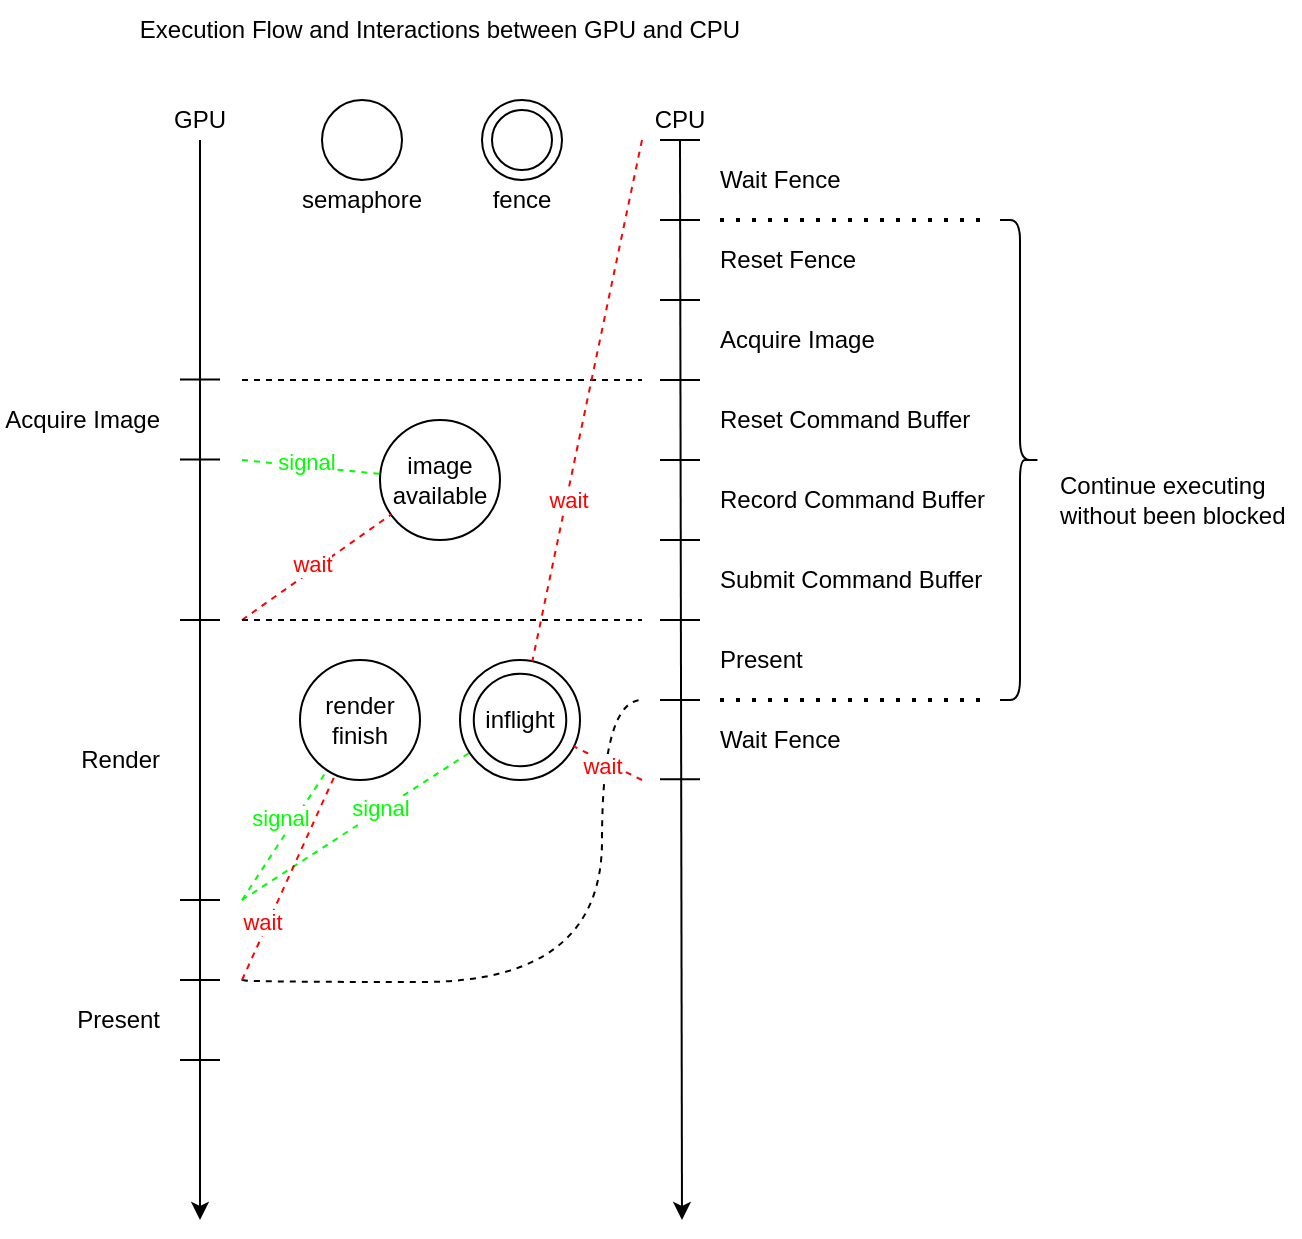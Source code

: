 <mxfile version="23.1.5" type="device">
  <diagram name="第 1 页" id="IRkyyk_fHF-KCd8XJCfB">
    <mxGraphModel dx="1185" dy="689" grid="1" gridSize="10" guides="1" tooltips="1" connect="1" arrows="1" fold="1" page="1" pageScale="1" pageWidth="827" pageHeight="1169" math="0" shadow="0">
      <root>
        <mxCell id="0" />
        <mxCell id="1" parent="0" />
        <mxCell id="SIx3slGQkptC5hwy06Qq-1" value="" style="endArrow=classic;html=1;rounded=0;endFill=1;" edge="1" parent="1">
          <mxGeometry width="50" height="50" relative="1" as="geometry">
            <mxPoint x="440" y="180" as="sourcePoint" />
            <mxPoint x="441" y="720" as="targetPoint" />
          </mxGeometry>
        </mxCell>
        <mxCell id="SIx3slGQkptC5hwy06Qq-2" value="CPU" style="text;html=1;align=center;verticalAlign=middle;whiteSpace=wrap;rounded=0;" vertex="1" parent="1">
          <mxGeometry x="420" y="160" width="40" height="20" as="geometry" />
        </mxCell>
        <mxCell id="SIx3slGQkptC5hwy06Qq-3" value="GPU" style="text;html=1;align=center;verticalAlign=middle;whiteSpace=wrap;rounded=0;" vertex="1" parent="1">
          <mxGeometry x="180" y="160" width="40" height="20" as="geometry" />
        </mxCell>
        <mxCell id="SIx3slGQkptC5hwy06Qq-4" value="" style="endArrow=classic;html=1;rounded=0;endFill=1;" edge="1" parent="1">
          <mxGeometry width="50" height="50" relative="1" as="geometry">
            <mxPoint x="200" y="180" as="sourcePoint" />
            <mxPoint x="200" y="720" as="targetPoint" />
          </mxGeometry>
        </mxCell>
        <mxCell id="SIx3slGQkptC5hwy06Qq-5" value="" style="endArrow=none;html=1;rounded=0;" edge="1" parent="1">
          <mxGeometry width="50" height="50" relative="1" as="geometry">
            <mxPoint x="430" y="180" as="sourcePoint" />
            <mxPoint x="450" y="180" as="targetPoint" />
          </mxGeometry>
        </mxCell>
        <mxCell id="SIx3slGQkptC5hwy06Qq-6" value="Wait Fence" style="text;html=1;align=left;verticalAlign=middle;whiteSpace=wrap;rounded=0;spacingLeft=8;" vertex="1" parent="1">
          <mxGeometry x="450" y="190" width="90" height="20" as="geometry" />
        </mxCell>
        <mxCell id="SIx3slGQkptC5hwy06Qq-7" value="" style="endArrow=none;html=1;rounded=0;" edge="1" parent="1">
          <mxGeometry width="50" height="50" relative="1" as="geometry">
            <mxPoint x="430" y="220" as="sourcePoint" />
            <mxPoint x="450" y="220" as="targetPoint" />
          </mxGeometry>
        </mxCell>
        <mxCell id="SIx3slGQkptC5hwy06Qq-8" value="Reset Fence" style="text;html=1;align=left;verticalAlign=middle;whiteSpace=wrap;rounded=0;spacingLeft=8;" vertex="1" parent="1">
          <mxGeometry x="450" y="230" width="90" height="20" as="geometry" />
        </mxCell>
        <mxCell id="SIx3slGQkptC5hwy06Qq-9" value="" style="endArrow=none;html=1;rounded=0;" edge="1" parent="1">
          <mxGeometry width="50" height="50" relative="1" as="geometry">
            <mxPoint x="430" y="260" as="sourcePoint" />
            <mxPoint x="450" y="260" as="targetPoint" />
          </mxGeometry>
        </mxCell>
        <mxCell id="SIx3slGQkptC5hwy06Qq-10" value="Acquire Image" style="text;html=1;align=left;verticalAlign=middle;whiteSpace=wrap;rounded=0;spacingLeft=8;" vertex="1" parent="1">
          <mxGeometry x="450" y="270" width="100" height="20" as="geometry" />
        </mxCell>
        <mxCell id="SIx3slGQkptC5hwy06Qq-13" value="" style="endArrow=none;html=1;rounded=0;" edge="1" parent="1">
          <mxGeometry width="50" height="50" relative="1" as="geometry">
            <mxPoint x="430" y="300" as="sourcePoint" />
            <mxPoint x="450" y="300" as="targetPoint" />
          </mxGeometry>
        </mxCell>
        <mxCell id="SIx3slGQkptC5hwy06Qq-14" value="Reset Command Buffer" style="text;html=1;align=left;verticalAlign=middle;whiteSpace=wrap;rounded=0;spacingLeft=8;" vertex="1" parent="1">
          <mxGeometry x="450" y="310" width="140" height="20" as="geometry" />
        </mxCell>
        <mxCell id="SIx3slGQkptC5hwy06Qq-15" value="" style="endArrow=none;html=1;rounded=0;" edge="1" parent="1">
          <mxGeometry width="50" height="50" relative="1" as="geometry">
            <mxPoint x="430" y="340" as="sourcePoint" />
            <mxPoint x="450" y="340" as="targetPoint" />
          </mxGeometry>
        </mxCell>
        <mxCell id="SIx3slGQkptC5hwy06Qq-16" value="Record Command Buffer" style="text;html=1;align=left;verticalAlign=middle;whiteSpace=wrap;rounded=0;spacingLeft=8;" vertex="1" parent="1">
          <mxGeometry x="450" y="350" width="150" height="20" as="geometry" />
        </mxCell>
        <mxCell id="SIx3slGQkptC5hwy06Qq-17" value="" style="endArrow=none;html=1;rounded=0;" edge="1" parent="1">
          <mxGeometry width="50" height="50" relative="1" as="geometry">
            <mxPoint x="430" y="380" as="sourcePoint" />
            <mxPoint x="450" y="380" as="targetPoint" />
          </mxGeometry>
        </mxCell>
        <mxCell id="SIx3slGQkptC5hwy06Qq-18" value="Submit Command Buffer" style="text;html=1;align=left;verticalAlign=middle;whiteSpace=wrap;rounded=0;spacingLeft=8;" vertex="1" parent="1">
          <mxGeometry x="450" y="390" width="150" height="20" as="geometry" />
        </mxCell>
        <mxCell id="SIx3slGQkptC5hwy06Qq-27" value="" style="shape=curlyBracket;whiteSpace=wrap;html=1;rounded=1;flipH=1;labelPosition=right;verticalLabelPosition=middle;align=left;verticalAlign=middle;" vertex="1" parent="1">
          <mxGeometry x="600" y="220" width="20" height="240" as="geometry" />
        </mxCell>
        <mxCell id="SIx3slGQkptC5hwy06Qq-28" value="Continue executing&lt;br&gt;without been blocked" style="text;html=1;align=left;verticalAlign=middle;whiteSpace=wrap;rounded=0;spacingLeft=8;" vertex="1" parent="1">
          <mxGeometry x="620" y="340" width="130" height="40" as="geometry" />
        </mxCell>
        <mxCell id="SIx3slGQkptC5hwy06Qq-31" value="image&lt;br&gt;available" style="ellipse;whiteSpace=wrap;html=1;aspect=fixed;" vertex="1" parent="1">
          <mxGeometry x="290" y="320" width="60" height="60" as="geometry" />
        </mxCell>
        <mxCell id="SIx3slGQkptC5hwy06Qq-32" value="" style="endArrow=none;html=1;rounded=0;" edge="1" parent="1">
          <mxGeometry width="50" height="50" relative="1" as="geometry">
            <mxPoint x="190" y="299.8" as="sourcePoint" />
            <mxPoint x="210" y="299.8" as="targetPoint" />
          </mxGeometry>
        </mxCell>
        <mxCell id="SIx3slGQkptC5hwy06Qq-33" value="Acquire Image" style="text;html=1;align=right;verticalAlign=middle;whiteSpace=wrap;rounded=0;spacingRight=8;" vertex="1" parent="1">
          <mxGeometry x="100" y="310" width="90" height="20" as="geometry" />
        </mxCell>
        <mxCell id="SIx3slGQkptC5hwy06Qq-34" value="" style="endArrow=none;dashed=1;html=1;rounded=0;" edge="1" parent="1">
          <mxGeometry width="50" height="50" relative="1" as="geometry">
            <mxPoint x="221" y="300" as="sourcePoint" />
            <mxPoint x="421" y="300" as="targetPoint" />
          </mxGeometry>
        </mxCell>
        <mxCell id="SIx3slGQkptC5hwy06Qq-35" value="" style="endArrow=none;html=1;rounded=0;" edge="1" parent="1">
          <mxGeometry width="50" height="50" relative="1" as="geometry">
            <mxPoint x="190" y="420" as="sourcePoint" />
            <mxPoint x="210" y="420" as="targetPoint" />
          </mxGeometry>
        </mxCell>
        <mxCell id="SIx3slGQkptC5hwy06Qq-36" value="Render" style="text;html=1;align=right;verticalAlign=middle;whiteSpace=wrap;rounded=0;spacingRight=8;" vertex="1" parent="1">
          <mxGeometry x="100" y="480" width="90" height="20" as="geometry" />
        </mxCell>
        <mxCell id="SIx3slGQkptC5hwy06Qq-37" value="" style="endArrow=none;dashed=1;html=1;rounded=0;fillColor=#d5e8d4;strokeColor=#00FF00;gradientColor=#97d077;" edge="1" parent="1" target="SIx3slGQkptC5hwy06Qq-31">
          <mxGeometry width="50" height="50" relative="1" as="geometry">
            <mxPoint x="221" y="340" as="sourcePoint" />
            <mxPoint x="431" y="270" as="targetPoint" />
          </mxGeometry>
        </mxCell>
        <mxCell id="SIx3slGQkptC5hwy06Qq-38" value="signal" style="edgeLabel;html=1;align=center;verticalAlign=middle;resizable=0;points=[];fontColor=#00FF00;" vertex="1" connectable="0" parent="SIx3slGQkptC5hwy06Qq-37">
          <mxGeometry x="0.178" relative="1" as="geometry">
            <mxPoint x="-9" y="-3" as="offset" />
          </mxGeometry>
        </mxCell>
        <mxCell id="SIx3slGQkptC5hwy06Qq-39" value="" style="endArrow=none;dashed=1;html=1;rounded=0;strokeColor=#FF0000;" edge="1" parent="1" target="SIx3slGQkptC5hwy06Qq-31">
          <mxGeometry width="50" height="50" relative="1" as="geometry">
            <mxPoint x="221" y="420" as="sourcePoint" />
            <mxPoint x="297" y="329" as="targetPoint" />
          </mxGeometry>
        </mxCell>
        <mxCell id="SIx3slGQkptC5hwy06Qq-40" value="wait" style="edgeLabel;html=1;align=center;verticalAlign=middle;resizable=0;points=[];fontColor=#FF0000;" vertex="1" connectable="0" parent="SIx3slGQkptC5hwy06Qq-39">
          <mxGeometry x="0.178" relative="1" as="geometry">
            <mxPoint x="-9" y="3" as="offset" />
          </mxGeometry>
        </mxCell>
        <mxCell id="SIx3slGQkptC5hwy06Qq-41" value="" style="endArrow=none;dashed=1;html=1;rounded=0;" edge="1" parent="1">
          <mxGeometry width="50" height="50" relative="1" as="geometry">
            <mxPoint x="221" y="420" as="sourcePoint" />
            <mxPoint x="421" y="420" as="targetPoint" />
          </mxGeometry>
        </mxCell>
        <mxCell id="SIx3slGQkptC5hwy06Qq-42" value="render&lt;br&gt;finish" style="ellipse;whiteSpace=wrap;html=1;aspect=fixed;" vertex="1" parent="1">
          <mxGeometry x="250" y="440" width="60" height="60" as="geometry" />
        </mxCell>
        <mxCell id="SIx3slGQkptC5hwy06Qq-45" value="" style="endArrow=none;html=1;rounded=0;" edge="1" parent="1">
          <mxGeometry width="50" height="50" relative="1" as="geometry">
            <mxPoint x="430" y="420" as="sourcePoint" />
            <mxPoint x="450" y="420" as="targetPoint" />
          </mxGeometry>
        </mxCell>
        <mxCell id="SIx3slGQkptC5hwy06Qq-47" value="" style="endArrow=none;dashed=1;html=1;dashPattern=1 3;strokeWidth=2;rounded=0;" edge="1" parent="1">
          <mxGeometry width="50" height="50" relative="1" as="geometry">
            <mxPoint x="460" y="220" as="sourcePoint" />
            <mxPoint x="590" y="220" as="targetPoint" />
          </mxGeometry>
        </mxCell>
        <mxCell id="SIx3slGQkptC5hwy06Qq-48" value="" style="endArrow=none;dashed=1;html=1;dashPattern=1 3;strokeWidth=2;rounded=0;" edge="1" parent="1">
          <mxGeometry width="50" height="50" relative="1" as="geometry">
            <mxPoint x="460" y="460" as="sourcePoint" />
            <mxPoint x="590" y="460" as="targetPoint" />
          </mxGeometry>
        </mxCell>
        <mxCell id="SIx3slGQkptC5hwy06Qq-49" value="" style="endArrow=none;html=1;rounded=0;" edge="1" parent="1">
          <mxGeometry width="50" height="50" relative="1" as="geometry">
            <mxPoint x="190" y="339.8" as="sourcePoint" />
            <mxPoint x="210" y="339.8" as="targetPoint" />
          </mxGeometry>
        </mxCell>
        <mxCell id="SIx3slGQkptC5hwy06Qq-50" value="" style="endArrow=none;html=1;rounded=0;" edge="1" parent="1">
          <mxGeometry width="50" height="50" relative="1" as="geometry">
            <mxPoint x="190" y="560" as="sourcePoint" />
            <mxPoint x="210" y="560" as="targetPoint" />
          </mxGeometry>
        </mxCell>
        <mxCell id="SIx3slGQkptC5hwy06Qq-51" value="" style="endArrow=none;dashed=1;html=1;rounded=0;strokeColor=#00FF00;" edge="1" parent="1" target="SIx3slGQkptC5hwy06Qq-42">
          <mxGeometry width="50" height="50" relative="1" as="geometry">
            <mxPoint x="221" y="560" as="sourcePoint" />
            <mxPoint x="292" y="362" as="targetPoint" />
          </mxGeometry>
        </mxCell>
        <mxCell id="SIx3slGQkptC5hwy06Qq-52" value="signal" style="edgeLabel;html=1;align=center;verticalAlign=middle;resizable=0;points=[];fontColor=#00FF00;" vertex="1" connectable="0" parent="SIx3slGQkptC5hwy06Qq-51">
          <mxGeometry x="0.178" relative="1" as="geometry">
            <mxPoint x="-6" y="-3" as="offset" />
          </mxGeometry>
        </mxCell>
        <mxCell id="SIx3slGQkptC5hwy06Qq-60" value="" style="endArrow=none;dashed=1;html=1;rounded=0;strokeColor=#00FF00;" edge="1" parent="1" target="SIx3slGQkptC5hwy06Qq-58">
          <mxGeometry width="50" height="50" relative="1" as="geometry">
            <mxPoint x="221" y="560" as="sourcePoint" />
            <mxPoint x="292" y="482" as="targetPoint" />
          </mxGeometry>
        </mxCell>
        <mxCell id="SIx3slGQkptC5hwy06Qq-61" value="signal" style="edgeLabel;html=1;align=center;verticalAlign=middle;resizable=0;points=[];fontColor=#00FF00;" vertex="1" connectable="0" parent="SIx3slGQkptC5hwy06Qq-60">
          <mxGeometry x="0.178" relative="1" as="geometry">
            <mxPoint x="2" y="-3" as="offset" />
          </mxGeometry>
        </mxCell>
        <mxCell id="SIx3slGQkptC5hwy06Qq-62" value="" style="group" vertex="1" connectable="0" parent="1">
          <mxGeometry x="330" y="440" width="60" height="60" as="geometry" />
        </mxCell>
        <mxCell id="SIx3slGQkptC5hwy06Qq-58" value="" style="ellipse;whiteSpace=wrap;html=1;aspect=fixed;" vertex="1" parent="SIx3slGQkptC5hwy06Qq-62">
          <mxGeometry width="60" height="60" as="geometry" />
        </mxCell>
        <mxCell id="SIx3slGQkptC5hwy06Qq-59" value="inflight" style="ellipse;whiteSpace=wrap;html=1;aspect=fixed;" vertex="1" parent="SIx3slGQkptC5hwy06Qq-62">
          <mxGeometry x="6.88" y="6.88" width="46.25" height="46.25" as="geometry" />
        </mxCell>
        <mxCell id="SIx3slGQkptC5hwy06Qq-63" value="" style="endArrow=none;html=1;rounded=0;" edge="1" parent="1">
          <mxGeometry width="50" height="50" relative="1" as="geometry">
            <mxPoint x="430" y="460" as="sourcePoint" />
            <mxPoint x="450" y="460" as="targetPoint" />
          </mxGeometry>
        </mxCell>
        <mxCell id="SIx3slGQkptC5hwy06Qq-64" value="Present" style="text;html=1;align=left;verticalAlign=middle;whiteSpace=wrap;rounded=0;spacingLeft=8;" vertex="1" parent="1">
          <mxGeometry x="450" y="430" width="150" height="20" as="geometry" />
        </mxCell>
        <mxCell id="SIx3slGQkptC5hwy06Qq-65" value="" style="endArrow=none;html=1;rounded=0;" edge="1" parent="1">
          <mxGeometry width="50" height="50" relative="1" as="geometry">
            <mxPoint x="190" y="600" as="sourcePoint" />
            <mxPoint x="210" y="600" as="targetPoint" />
          </mxGeometry>
        </mxCell>
        <mxCell id="SIx3slGQkptC5hwy06Qq-66" value="Present" style="text;html=1;align=right;verticalAlign=middle;whiteSpace=wrap;rounded=0;spacingRight=8;" vertex="1" parent="1">
          <mxGeometry x="100" y="610" width="90" height="20" as="geometry" />
        </mxCell>
        <mxCell id="SIx3slGQkptC5hwy06Qq-67" value="" style="endArrow=none;html=1;rounded=0;" edge="1" parent="1">
          <mxGeometry width="50" height="50" relative="1" as="geometry">
            <mxPoint x="190" y="640" as="sourcePoint" />
            <mxPoint x="210" y="640" as="targetPoint" />
          </mxGeometry>
        </mxCell>
        <mxCell id="SIx3slGQkptC5hwy06Qq-68" value="" style="endArrow=none;dashed=1;html=1;rounded=0;strokeColor=#FF0000;" edge="1" parent="1" target="SIx3slGQkptC5hwy06Qq-42">
          <mxGeometry width="50" height="50" relative="1" as="geometry">
            <mxPoint x="221" y="600" as="sourcePoint" />
            <mxPoint x="266" y="506" as="targetPoint" />
          </mxGeometry>
        </mxCell>
        <mxCell id="SIx3slGQkptC5hwy06Qq-69" value="wait" style="edgeLabel;html=1;align=center;verticalAlign=middle;resizable=0;points=[];fontColor=#FF0000;" vertex="1" connectable="0" parent="SIx3slGQkptC5hwy06Qq-68">
          <mxGeometry x="0.178" relative="1" as="geometry">
            <mxPoint x="-18" y="31" as="offset" />
          </mxGeometry>
        </mxCell>
        <mxCell id="SIx3slGQkptC5hwy06Qq-70" value="" style="endArrow=none;dashed=1;html=1;rounded=0;strokeColor=#FF0000;" edge="1" parent="1" target="SIx3slGQkptC5hwy06Qq-58">
          <mxGeometry width="50" height="50" relative="1" as="geometry">
            <mxPoint x="421" y="180" as="sourcePoint" />
            <mxPoint x="270" y="508" as="targetPoint" />
          </mxGeometry>
        </mxCell>
        <mxCell id="SIx3slGQkptC5hwy06Qq-71" value="wait" style="edgeLabel;html=1;align=center;verticalAlign=middle;resizable=0;points=[];fontColor=#FF0000;" vertex="1" connectable="0" parent="SIx3slGQkptC5hwy06Qq-70">
          <mxGeometry x="0.178" relative="1" as="geometry">
            <mxPoint x="-5" y="26" as="offset" />
          </mxGeometry>
        </mxCell>
        <mxCell id="SIx3slGQkptC5hwy06Qq-73" value="" style="endArrow=none;dashed=1;html=1;rounded=0;edgeStyle=orthogonalEdgeStyle;curved=1;" edge="1" parent="1">
          <mxGeometry width="50" height="50" relative="1" as="geometry">
            <mxPoint x="221" y="600" as="sourcePoint" />
            <mxPoint x="421" y="460" as="targetPoint" />
            <Array as="points">
              <mxPoint x="221" y="601" />
              <mxPoint x="401" y="601" />
              <mxPoint x="401" y="460" />
            </Array>
          </mxGeometry>
        </mxCell>
        <mxCell id="SIx3slGQkptC5hwy06Qq-74" value="" style="endArrow=none;html=1;rounded=0;" edge="1" parent="1">
          <mxGeometry width="50" height="50" relative="1" as="geometry">
            <mxPoint x="430" y="499.6" as="sourcePoint" />
            <mxPoint x="450" y="499.6" as="targetPoint" />
          </mxGeometry>
        </mxCell>
        <mxCell id="SIx3slGQkptC5hwy06Qq-75" value="Wait Fence" style="text;html=1;align=left;verticalAlign=middle;whiteSpace=wrap;rounded=0;spacingLeft=8;" vertex="1" parent="1">
          <mxGeometry x="450" y="470" width="90" height="20" as="geometry" />
        </mxCell>
        <mxCell id="SIx3slGQkptC5hwy06Qq-76" value="" style="endArrow=none;dashed=1;html=1;rounded=0;strokeColor=#FF0000;" edge="1" parent="1" target="SIx3slGQkptC5hwy06Qq-58">
          <mxGeometry width="50" height="50" relative="1" as="geometry">
            <mxPoint x="421" y="500" as="sourcePoint" />
            <mxPoint x="377" y="451" as="targetPoint" />
          </mxGeometry>
        </mxCell>
        <mxCell id="SIx3slGQkptC5hwy06Qq-77" value="wait" style="edgeLabel;html=1;align=center;verticalAlign=middle;resizable=0;points=[];fontColor=#FF0000;" vertex="1" connectable="0" parent="SIx3slGQkptC5hwy06Qq-76">
          <mxGeometry x="0.178" relative="1" as="geometry">
            <mxPoint y="3" as="offset" />
          </mxGeometry>
        </mxCell>
        <mxCell id="SIx3slGQkptC5hwy06Qq-78" value="" style="ellipse;whiteSpace=wrap;html=1;aspect=fixed;" vertex="1" parent="1">
          <mxGeometry x="261" y="160" width="40" height="40" as="geometry" />
        </mxCell>
        <mxCell id="SIx3slGQkptC5hwy06Qq-79" value="semaphore" style="text;html=1;align=center;verticalAlign=middle;whiteSpace=wrap;rounded=0;" vertex="1" parent="1">
          <mxGeometry x="251" y="200" width="60" height="20" as="geometry" />
        </mxCell>
        <mxCell id="SIx3slGQkptC5hwy06Qq-80" value="" style="ellipse;whiteSpace=wrap;html=1;aspect=fixed;" vertex="1" parent="1">
          <mxGeometry x="341" y="160" width="40" height="40" as="geometry" />
        </mxCell>
        <mxCell id="SIx3slGQkptC5hwy06Qq-81" value="" style="ellipse;whiteSpace=wrap;html=1;aspect=fixed;" vertex="1" parent="1">
          <mxGeometry x="346" y="165" width="30" height="30" as="geometry" />
        </mxCell>
        <mxCell id="SIx3slGQkptC5hwy06Qq-82" value="fence" style="text;html=1;align=center;verticalAlign=middle;whiteSpace=wrap;rounded=0;" vertex="1" parent="1">
          <mxGeometry x="331" y="200" width="60" height="20" as="geometry" />
        </mxCell>
        <mxCell id="SIx3slGQkptC5hwy06Qq-83" value="Execution Flow and Interactions between GPU and CPU" style="text;html=1;align=center;verticalAlign=middle;whiteSpace=wrap;rounded=0;" vertex="1" parent="1">
          <mxGeometry x="160" y="110" width="320" height="30" as="geometry" />
        </mxCell>
      </root>
    </mxGraphModel>
  </diagram>
</mxfile>
